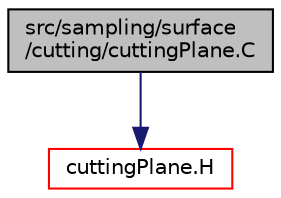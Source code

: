 digraph "src/sampling/surface/cutting/cuttingPlane.C"
{
  bgcolor="transparent";
  edge [fontname="Helvetica",fontsize="10",labelfontname="Helvetica",labelfontsize="10"];
  node [fontname="Helvetica",fontsize="10",shape=record];
  Node1 [label="src/sampling/surface\l/cutting/cuttingPlane.C",height=0.2,width=0.4,color="black", fillcolor="grey75", style="filled" fontcolor="black"];
  Node1 -> Node2 [color="midnightblue",fontsize="10",style="solid",fontname="Helvetica"];
  Node2 [label="cuttingPlane.H",height=0.2,width=0.4,color="red",URL="$cuttingPlane_8H.html"];
}
